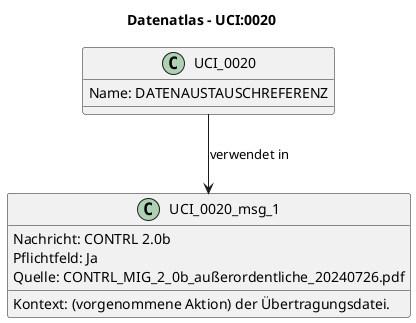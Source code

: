 @startuml
title Datenatlas – UCI:0020
class UCI_0020 {
  Name: DATENAUSTAUSCHREFERENZ
}
class UCI_0020_msg_1 {
  Nachricht: CONTRL 2.0b
  Kontext: (vorgenommene Aktion) der Übertragungsdatei.
  Pflichtfeld: Ja
  Quelle: CONTRL_MIG_2_0b_außerordentliche_20240726.pdf
}
UCI_0020 --> UCI_0020_msg_1 : verwendet in
@enduml